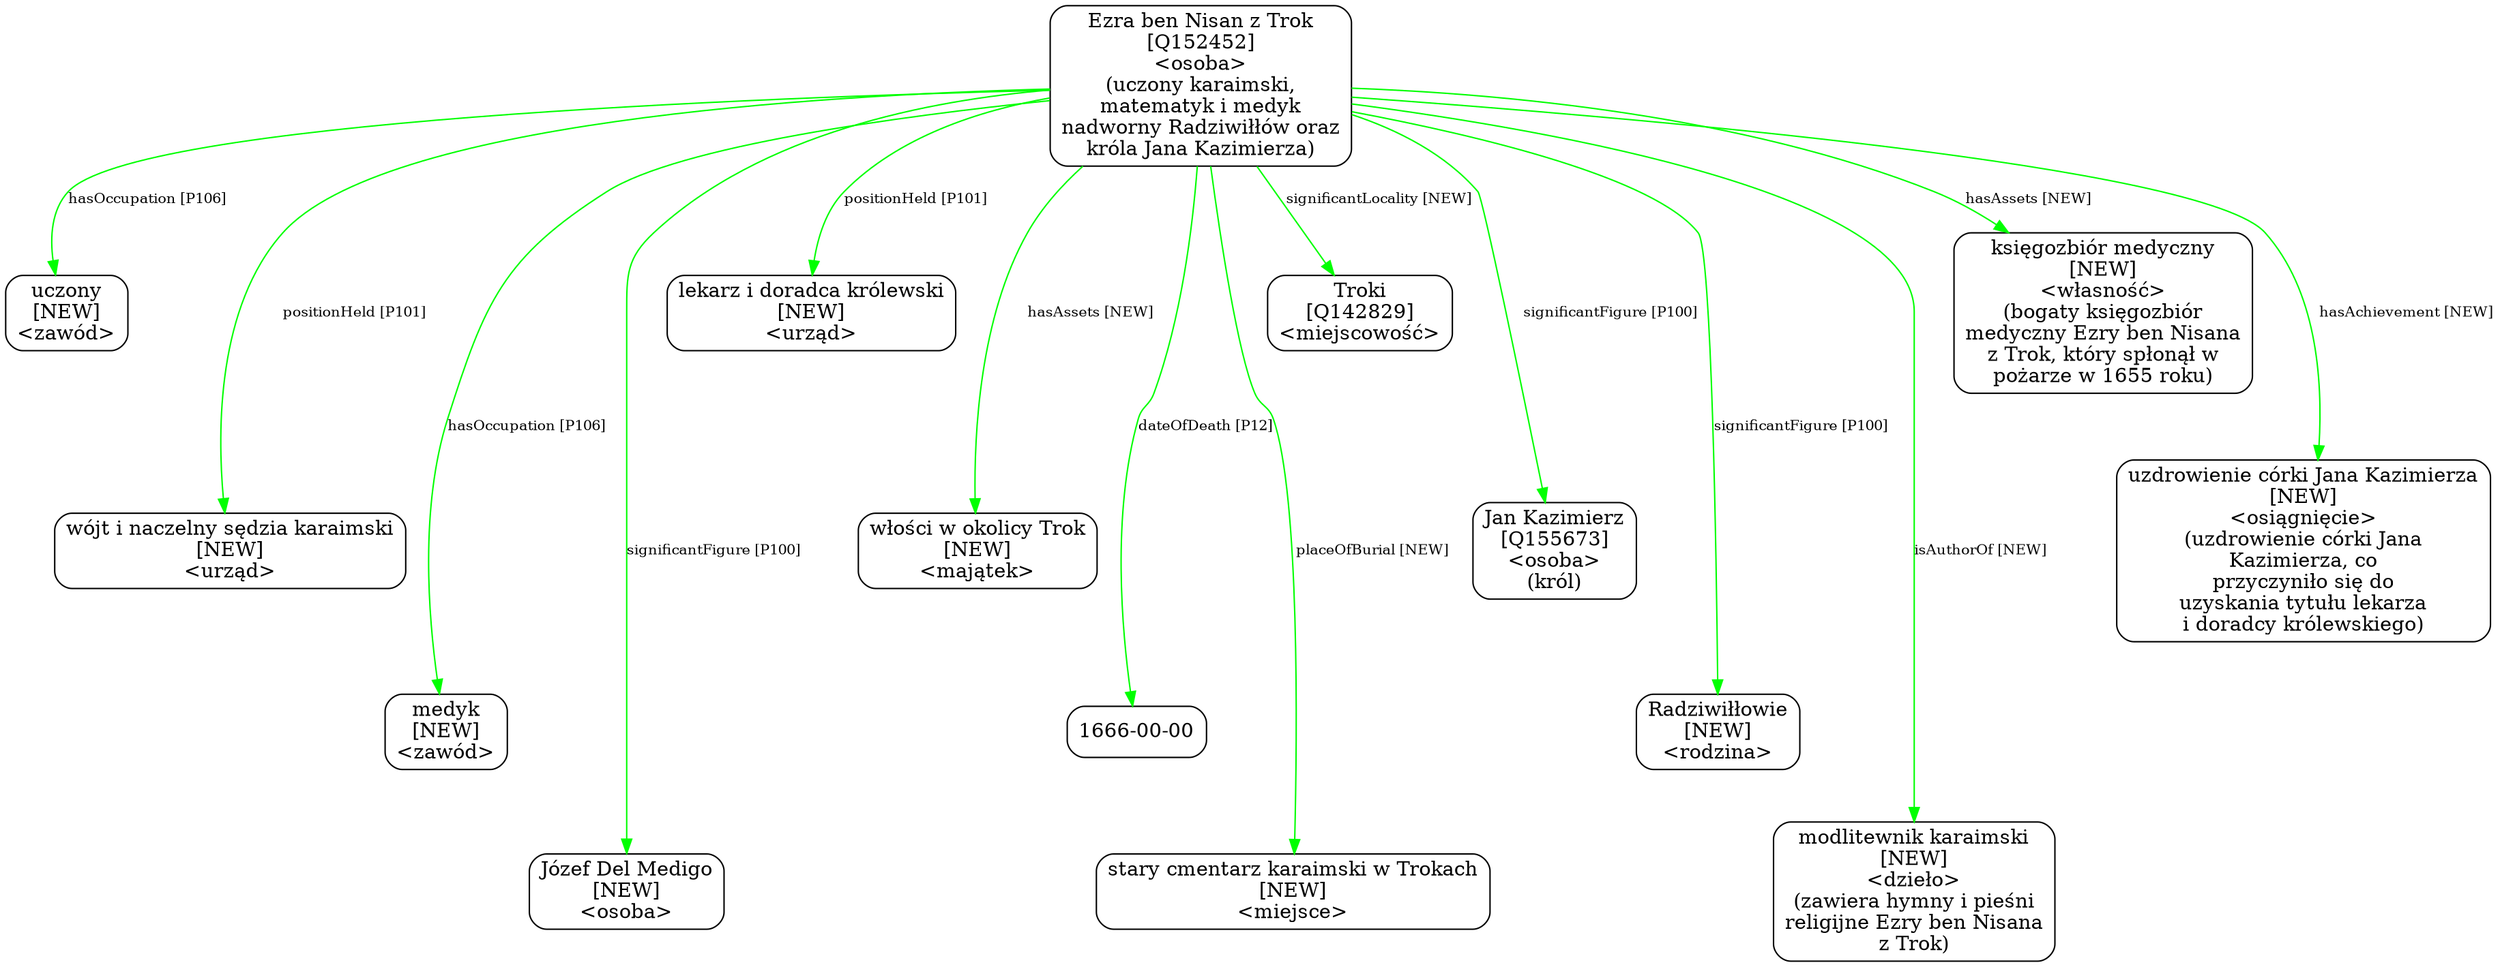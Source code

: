 digraph {
	node [shape=box,
		style=rounded
	];
	edge [fontsize=10];
	"Ezra ben Nisan z Trok
[Q152452]
<osoba>
(uczony karaimski,
matematyk i medyk
nadworny Radziwiłłów oraz
króla Jana Kazimierza)"	[color=black,
		label="Ezra ben Nisan z Trok
[Q152452]
<osoba>
(uczony karaimski,
matematyk i medyk
nadworny Radziwiłłów oraz
króla Jana Kazimierza)"];
	"Ezra ben Nisan z Trok
[Q152452]
<osoba>
(uczony karaimski,
matematyk i medyk
nadworny Radziwiłłów oraz
króla Jana Kazimierza)" -> "uczony
[NEW]
<zawód>"	[color=green,
		label="hasOccupation [P106]",
		minlen=1];
	"Ezra ben Nisan z Trok
[Q152452]
<osoba>
(uczony karaimski,
matematyk i medyk
nadworny Radziwiłłów oraz
króla Jana Kazimierza)" -> "wójt i naczelny sędzia karaimski
[NEW]
<urząd>"	[color=green,
		label="positionHeld [P101]",
		minlen=2];
	"Ezra ben Nisan z Trok
[Q152452]
<osoba>
(uczony karaimski,
matematyk i medyk
nadworny Radziwiłłów oraz
króla Jana Kazimierza)" -> "medyk
[NEW]
<zawód>"	[color=green,
		label="hasOccupation [P106]",
		minlen=3];
	"Ezra ben Nisan z Trok
[Q152452]
<osoba>
(uczony karaimski,
matematyk i medyk
nadworny Radziwiłłów oraz
króla Jana Kazimierza)" -> "Józef Del Medigo
[NEW]
<osoba>"	[color=green,
		label="significantFigure [P100]",
		minlen=4];
	"Ezra ben Nisan z Trok
[Q152452]
<osoba>
(uczony karaimski,
matematyk i medyk
nadworny Radziwiłłów oraz
króla Jana Kazimierza)" -> "lekarz i doradca królewski
[NEW]
<urząd>"	[color=green,
		label="positionHeld [P101]",
		minlen=1];
	"Ezra ben Nisan z Trok
[Q152452]
<osoba>
(uczony karaimski,
matematyk i medyk
nadworny Radziwiłłów oraz
króla Jana Kazimierza)" -> "włości w okolicy Trok
[NEW]
<majątek>"	[color=green,
		label="hasAssets [NEW]",
		minlen=2];
	"Ezra ben Nisan z Trok
[Q152452]
<osoba>
(uczony karaimski,
matematyk i medyk
nadworny Radziwiłłów oraz
króla Jana Kazimierza)" -> "1666-00-00"	[color=green,
		label="dateOfDeath [P12]",
		minlen=3];
	"Ezra ben Nisan z Trok
[Q152452]
<osoba>
(uczony karaimski,
matematyk i medyk
nadworny Radziwiłłów oraz
króla Jana Kazimierza)" -> "stary cmentarz karaimski w Trokach
[NEW]
<miejsce>"	[color=green,
		label="placeOfBurial [NEW]",
		minlen=4];
	"Ezra ben Nisan z Trok
[Q152452]
<osoba>
(uczony karaimski,
matematyk i medyk
nadworny Radziwiłłów oraz
króla Jana Kazimierza)" -> "Troki
[Q142829]
<miejscowość>"	[color=green,
		label="significantLocality [NEW]",
		minlen=1];
	"Ezra ben Nisan z Trok
[Q152452]
<osoba>
(uczony karaimski,
matematyk i medyk
nadworny Radziwiłłów oraz
króla Jana Kazimierza)" -> "Jan Kazimierz
[Q155673]
<osoba>
(król)"	[color=green,
		label="significantFigure [P100]",
		minlen=2];
	"Ezra ben Nisan z Trok
[Q152452]
<osoba>
(uczony karaimski,
matematyk i medyk
nadworny Radziwiłłów oraz
króla Jana Kazimierza)" -> "Radziwiłłowie
[NEW]
<rodzina>"	[color=green,
		label="significantFigure [P100]",
		minlen=3];
	"Ezra ben Nisan z Trok
[Q152452]
<osoba>
(uczony karaimski,
matematyk i medyk
nadworny Radziwiłłów oraz
króla Jana Kazimierza)" -> "modlitewnik karaimski
[NEW]
<dzieło>
(zawiera hymny i pieśni
religijne Ezry ben Nisana
z Trok)"	[color=green,
		label="isAuthorOf [NEW]",
		minlen=4];
	"Ezra ben Nisan z Trok
[Q152452]
<osoba>
(uczony karaimski,
matematyk i medyk
nadworny Radziwiłłów oraz
króla Jana Kazimierza)" -> "księgozbiór medyczny
[NEW]
<własność>
(bogaty księgozbiór
medyczny Ezry ben Nisana
z Trok, który spłonął w
pożarze w \
1655 roku)"	[color=green,
		label="hasAssets [NEW]",
		minlen=1];
	"Ezra ben Nisan z Trok
[Q152452]
<osoba>
(uczony karaimski,
matematyk i medyk
nadworny Radziwiłłów oraz
króla Jana Kazimierza)" -> "uzdrowienie córki Jana Kazimierza
[NEW]
<osiągnięcie>
(uzdrowienie córki Jana
Kazimierza, co
przyczyniło się do
uzyskania \
tytułu lekarza
i doradcy królewskiego)"	[color=green,
		label="hasAchievement [NEW]",
		minlen=2];
}
